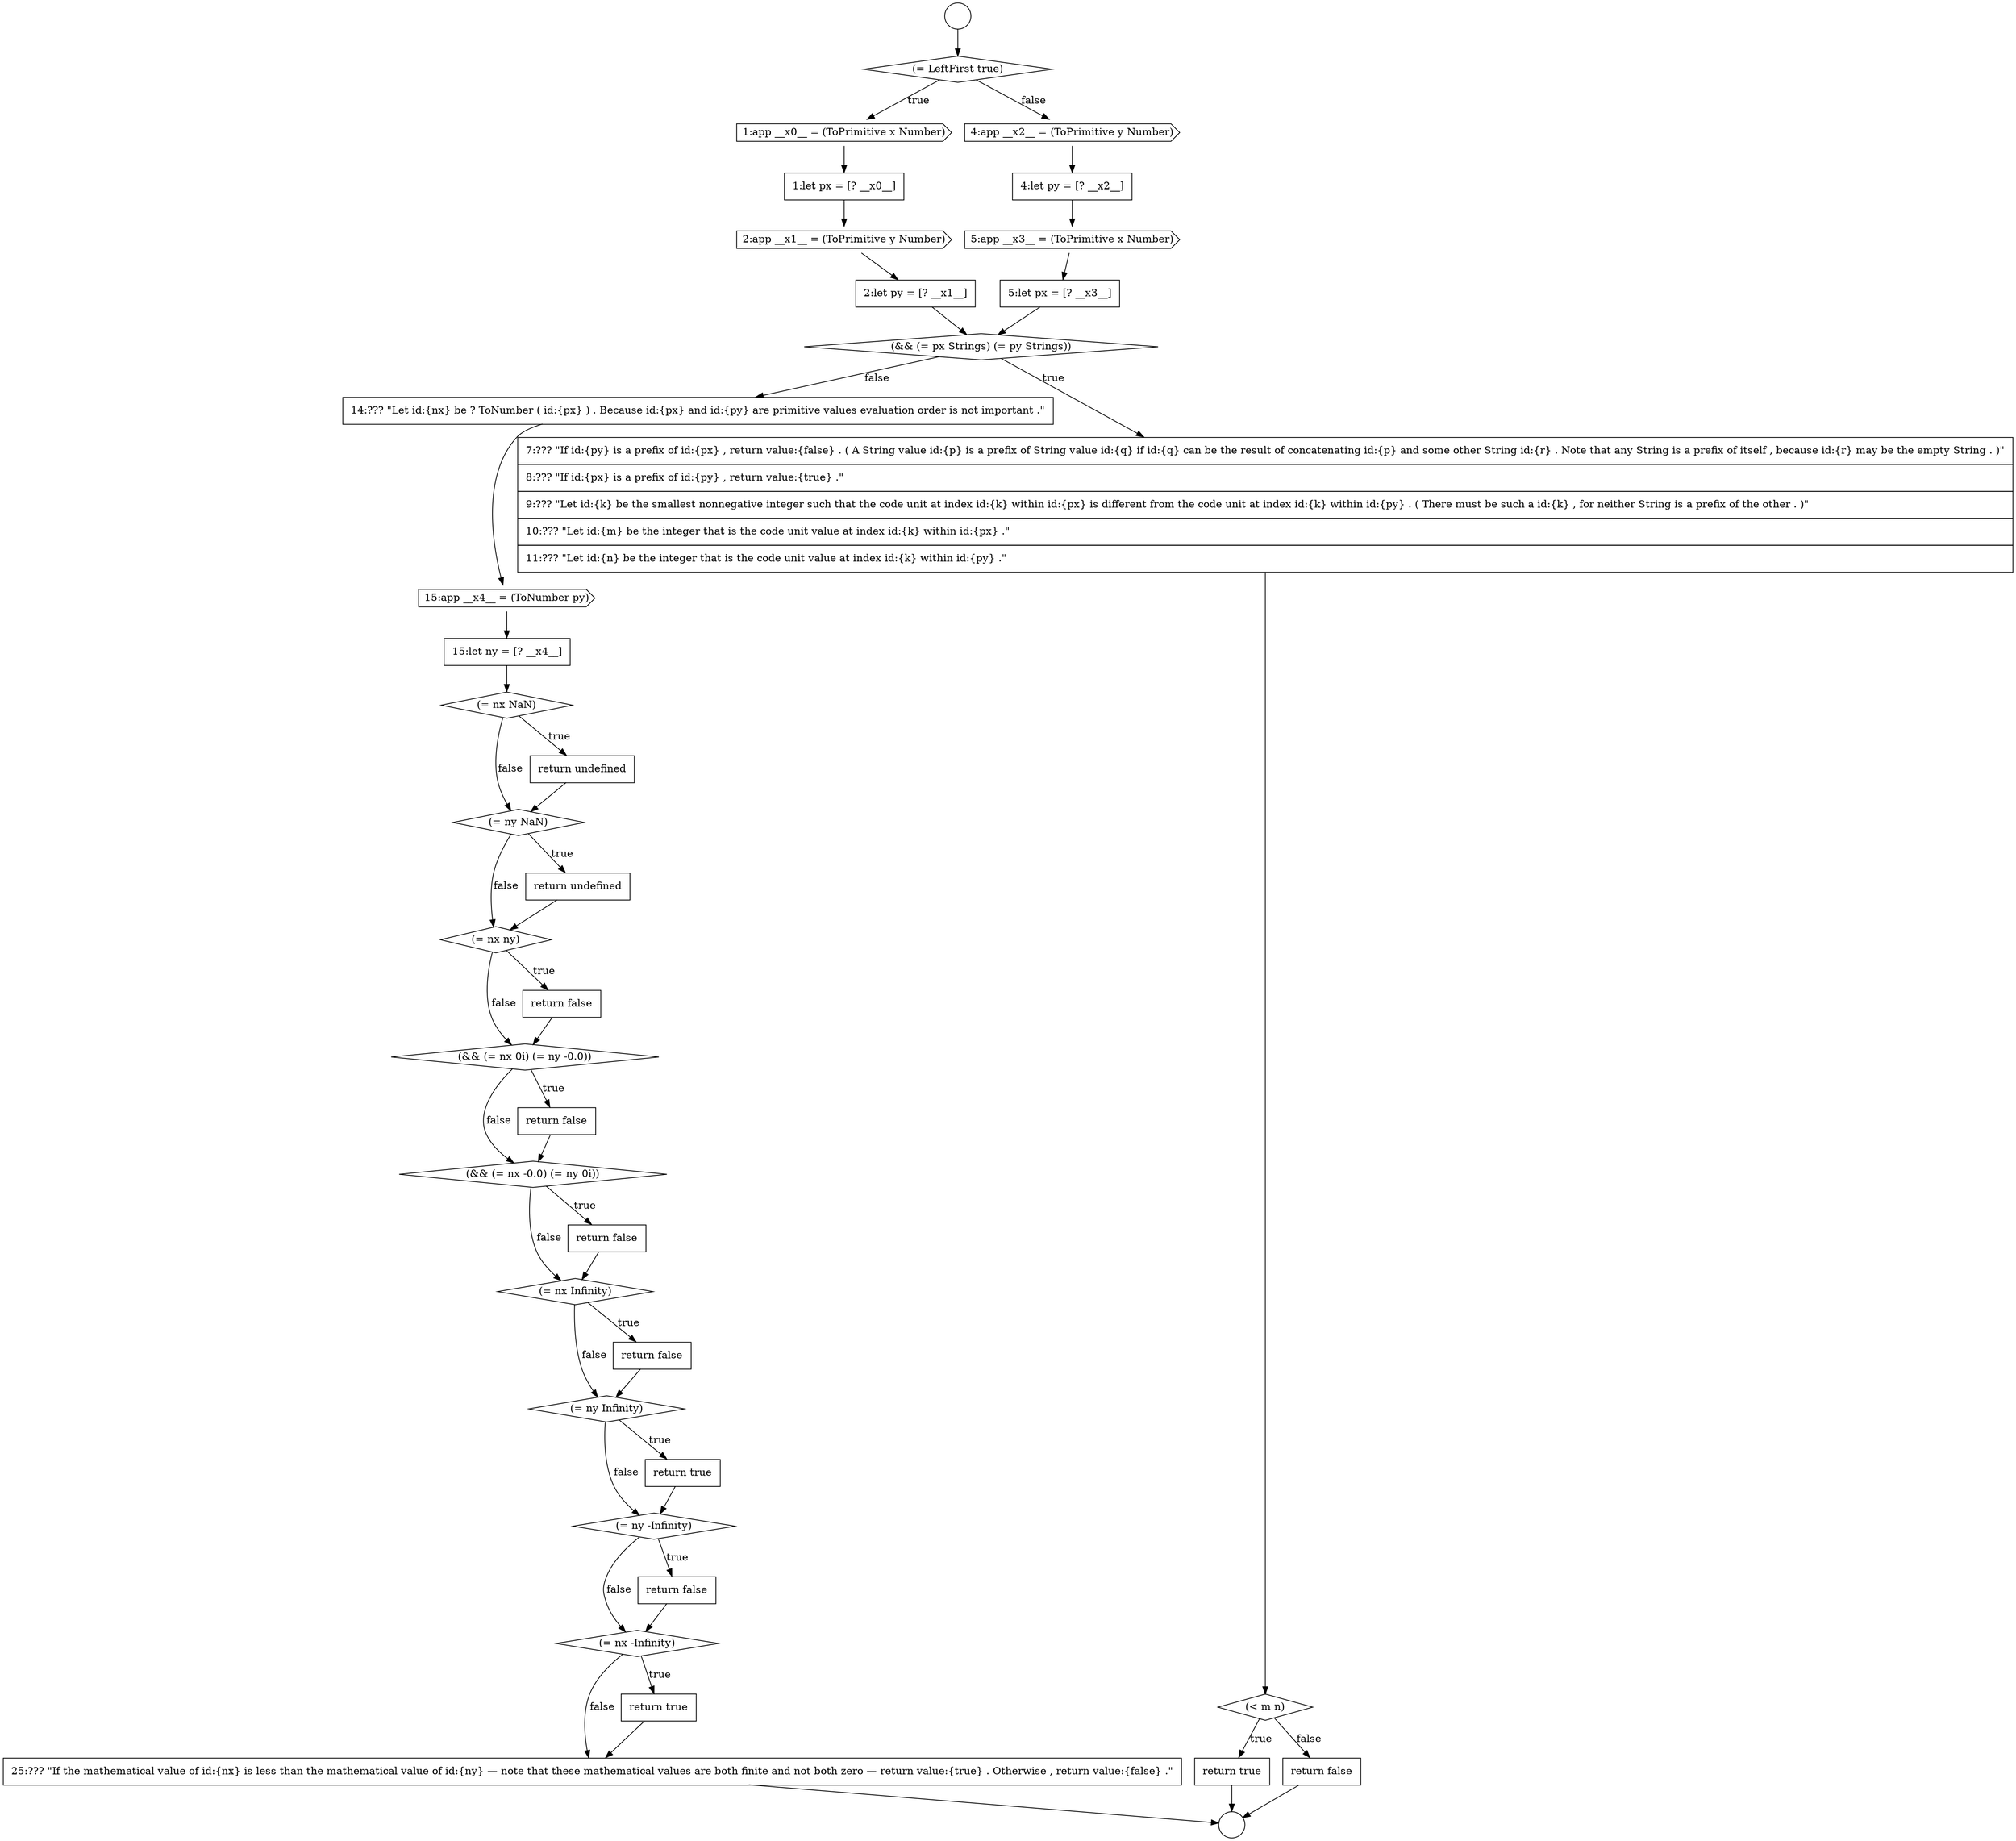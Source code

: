 digraph {
  node555 [shape=diamond, label=<<font color="black">(= ny NaN)</font>> color="black" fillcolor="white" style=filled]
  node565 [shape=diamond, label=<<font color="black">(= ny Infinity)</font>> color="black" fillcolor="white" style=filled]
  node559 [shape=diamond, label=<<font color="black">(&amp;&amp; (= nx 0i) (= ny -0.0))</font>> color="black" fillcolor="white" style=filled]
  node561 [shape=diamond, label=<<font color="black">(&amp;&amp; (= nx -0.0) (= ny 0i))</font>> color="black" fillcolor="white" style=filled]
  node569 [shape=diamond, label=<<font color="black">(= nx -Infinity)</font>> color="black" fillcolor="white" style=filled]
  node540 [shape=none, margin=0, label=<<font color="black">
    <table border="0" cellborder="1" cellspacing="0" cellpadding="10">
      <tr><td align="left">2:let py = [? __x1__]</td></tr>
    </table>
  </font>> color="black" fillcolor="white" style=filled]
  node567 [shape=diamond, label=<<font color="black">(= ny -Infinity)</font>> color="black" fillcolor="white" style=filled]
  node563 [shape=diamond, label=<<font color="black">(= nx Infinity)</font>> color="black" fillcolor="white" style=filled]
  node557 [shape=diamond, label=<<font color="black">(= nx ny)</font>> color="black" fillcolor="white" style=filled]
  node544 [shape=none, margin=0, label=<<font color="black">
    <table border="0" cellborder="1" cellspacing="0" cellpadding="10">
      <tr><td align="left">5:let px = [? __x3__]</td></tr>
    </table>
  </font>> color="black" fillcolor="white" style=filled]
  node571 [shape=none, margin=0, label=<<font color="black">
    <table border="0" cellborder="1" cellspacing="0" cellpadding="10">
      <tr><td align="left">25:??? &quot;If the mathematical value of id:{nx} is less than the mathematical value of id:{ny} &mdash; note that these mathematical values are both finite and not both zero &mdash; return value:{true} . Otherwise , return value:{false} .&quot;</td></tr>
    </table>
  </font>> color="black" fillcolor="white" style=filled]
  node564 [shape=none, margin=0, label=<<font color="black">
    <table border="0" cellborder="1" cellspacing="0" cellpadding="10">
      <tr><td align="left">return false</td></tr>
    </table>
  </font>> color="black" fillcolor="white" style=filled]
  node550 [shape=none, margin=0, label=<<font color="black">
    <table border="0" cellborder="1" cellspacing="0" cellpadding="10">
      <tr><td align="left">14:??? &quot;Let id:{nx} be ? ToNumber ( id:{px} ) . Because id:{px} and id:{py} are primitive values evaluation order is not important .&quot;</td></tr>
    </table>
  </font>> color="black" fillcolor="white" style=filled]
  node538 [shape=none, margin=0, label=<<font color="black">
    <table border="0" cellborder="1" cellspacing="0" cellpadding="10">
      <tr><td align="left">1:let px = [? __x0__]</td></tr>
    </table>
  </font>> color="black" fillcolor="white" style=filled]
  node570 [shape=none, margin=0, label=<<font color="black">
    <table border="0" cellborder="1" cellspacing="0" cellpadding="10">
      <tr><td align="left">return true</td></tr>
    </table>
  </font>> color="black" fillcolor="white" style=filled]
  node542 [shape=none, margin=0, label=<<font color="black">
    <table border="0" cellborder="1" cellspacing="0" cellpadding="10">
      <tr><td align="left">4:let py = [? __x2__]</td></tr>
    </table>
  </font>> color="black" fillcolor="white" style=filled]
  node546 [shape=none, margin=0, label=<<font color="black">
    <table border="0" cellborder="1" cellspacing="0" cellpadding="10">
      <tr><td align="left">7:??? &quot;If id:{py} is a prefix of id:{px} , return value:{false} . ( A String value id:{p} is a prefix of String value id:{q} if id:{q} can be the result of concatenating id:{p} and some other String id:{r} . Note that any String is a prefix of itself , because id:{r} may be the empty String . )&quot;</td></tr>
      <tr><td align="left">8:??? &quot;If id:{px} is a prefix of id:{py} , return value:{true} .&quot;</td></tr>
      <tr><td align="left">9:??? &quot;Let id:{k} be the smallest nonnegative integer such that the code unit at index id:{k} within id:{px} is different from the code unit at index id:{k} within id:{py} . ( There must be such a id:{k} , for neither String is a prefix of the other . )&quot;</td></tr>
      <tr><td align="left">10:??? &quot;Let id:{m} be the integer that is the code unit value at index id:{k} within id:{px} .&quot;</td></tr>
      <tr><td align="left">11:??? &quot;Let id:{n} be the integer that is the code unit value at index id:{k} within id:{py} .&quot;</td></tr>
    </table>
  </font>> color="black" fillcolor="white" style=filled]
  node534 [shape=circle label=" " color="black" fillcolor="white" style=filled]
  node566 [shape=none, margin=0, label=<<font color="black">
    <table border="0" cellborder="1" cellspacing="0" cellpadding="10">
      <tr><td align="left">return true</td></tr>
    </table>
  </font>> color="black" fillcolor="white" style=filled]
  node551 [shape=cds, label=<<font color="black">15:app __x4__ = (ToNumber py)</font>> color="black" fillcolor="white" style=filled]
  node554 [shape=none, margin=0, label=<<font color="black">
    <table border="0" cellborder="1" cellspacing="0" cellpadding="10">
      <tr><td align="left">return undefined</td></tr>
    </table>
  </font>> color="black" fillcolor="white" style=filled]
  node537 [shape=cds, label=<<font color="black">1:app __x0__ = (ToPrimitive x Number)</font>> color="black" fillcolor="white" style=filled]
  node547 [shape=diamond, label=<<font color="black">(&lt; m n)</font>> color="black" fillcolor="white" style=filled]
  node541 [shape=cds, label=<<font color="black">4:app __x2__ = (ToPrimitive y Number)</font>> color="black" fillcolor="white" style=filled]
  node558 [shape=none, margin=0, label=<<font color="black">
    <table border="0" cellborder="1" cellspacing="0" cellpadding="10">
      <tr><td align="left">return false</td></tr>
    </table>
  </font>> color="black" fillcolor="white" style=filled]
  node562 [shape=none, margin=0, label=<<font color="black">
    <table border="0" cellborder="1" cellspacing="0" cellpadding="10">
      <tr><td align="left">return false</td></tr>
    </table>
  </font>> color="black" fillcolor="white" style=filled]
  node545 [shape=diamond, label=<<font color="black">(&amp;&amp; (= px Strings) (= py Strings))</font>> color="black" fillcolor="white" style=filled]
  node552 [shape=none, margin=0, label=<<font color="black">
    <table border="0" cellborder="1" cellspacing="0" cellpadding="10">
      <tr><td align="left">15:let ny = [? __x4__]</td></tr>
    </table>
  </font>> color="black" fillcolor="white" style=filled]
  node535 [shape=circle label=" " color="black" fillcolor="white" style=filled]
  node548 [shape=none, margin=0, label=<<font color="black">
    <table border="0" cellborder="1" cellspacing="0" cellpadding="10">
      <tr><td align="left">return true</td></tr>
    </table>
  </font>> color="black" fillcolor="white" style=filled]
  node553 [shape=diamond, label=<<font color="black">(= nx NaN)</font>> color="black" fillcolor="white" style=filled]
  node556 [shape=none, margin=0, label=<<font color="black">
    <table border="0" cellborder="1" cellspacing="0" cellpadding="10">
      <tr><td align="left">return undefined</td></tr>
    </table>
  </font>> color="black" fillcolor="white" style=filled]
  node539 [shape=cds, label=<<font color="black">2:app __x1__ = (ToPrimitive y Number)</font>> color="black" fillcolor="white" style=filled]
  node568 [shape=none, margin=0, label=<<font color="black">
    <table border="0" cellborder="1" cellspacing="0" cellpadding="10">
      <tr><td align="left">return false</td></tr>
    </table>
  </font>> color="black" fillcolor="white" style=filled]
  node549 [shape=none, margin=0, label=<<font color="black">
    <table border="0" cellborder="1" cellspacing="0" cellpadding="10">
      <tr><td align="left">return false</td></tr>
    </table>
  </font>> color="black" fillcolor="white" style=filled]
  node536 [shape=diamond, label=<<font color="black">(= LeftFirst true)</font>> color="black" fillcolor="white" style=filled]
  node543 [shape=cds, label=<<font color="black">5:app __x3__ = (ToPrimitive x Number)</font>> color="black" fillcolor="white" style=filled]
  node560 [shape=none, margin=0, label=<<font color="black">
    <table border="0" cellborder="1" cellspacing="0" cellpadding="10">
      <tr><td align="left">return false</td></tr>
    </table>
  </font>> color="black" fillcolor="white" style=filled]
  node547 -> node548 [label=<<font color="black">true</font>> color="black"]
  node547 -> node549 [label=<<font color="black">false</font>> color="black"]
  node559 -> node560 [label=<<font color="black">true</font>> color="black"]
  node559 -> node561 [label=<<font color="black">false</font>> color="black"]
  node562 -> node563 [ color="black"]
  node538 -> node539 [ color="black"]
  node564 -> node565 [ color="black"]
  node536 -> node537 [label=<<font color="black">true</font>> color="black"]
  node536 -> node541 [label=<<font color="black">false</font>> color="black"]
  node558 -> node559 [ color="black"]
  node548 -> node535 [ color="black"]
  node560 -> node561 [ color="black"]
  node554 -> node555 [ color="black"]
  node570 -> node571 [ color="black"]
  node534 -> node536 [ color="black"]
  node566 -> node567 [ color="black"]
  node568 -> node569 [ color="black"]
  node555 -> node556 [label=<<font color="black">true</font>> color="black"]
  node555 -> node557 [label=<<font color="black">false</font>> color="black"]
  node544 -> node545 [ color="black"]
  node552 -> node553 [ color="black"]
  node571 -> node535 [ color="black"]
  node545 -> node546 [label=<<font color="black">true</font>> color="black"]
  node545 -> node550 [label=<<font color="black">false</font>> color="black"]
  node549 -> node535 [ color="black"]
  node567 -> node568 [label=<<font color="black">true</font>> color="black"]
  node567 -> node569 [label=<<font color="black">false</font>> color="black"]
  node540 -> node545 [ color="black"]
  node556 -> node557 [ color="black"]
  node557 -> node558 [label=<<font color="black">true</font>> color="black"]
  node557 -> node559 [label=<<font color="black">false</font>> color="black"]
  node543 -> node544 [ color="black"]
  node569 -> node570 [label=<<font color="black">true</font>> color="black"]
  node569 -> node571 [label=<<font color="black">false</font>> color="black"]
  node539 -> node540 [ color="black"]
  node561 -> node562 [label=<<font color="black">true</font>> color="black"]
  node561 -> node563 [label=<<font color="black">false</font>> color="black"]
  node537 -> node538 [ color="black"]
  node565 -> node566 [label=<<font color="black">true</font>> color="black"]
  node565 -> node567 [label=<<font color="black">false</font>> color="black"]
  node563 -> node564 [label=<<font color="black">true</font>> color="black"]
  node563 -> node565 [label=<<font color="black">false</font>> color="black"]
  node550 -> node551 [ color="black"]
  node553 -> node554 [label=<<font color="black">true</font>> color="black"]
  node553 -> node555 [label=<<font color="black">false</font>> color="black"]
  node542 -> node543 [ color="black"]
  node551 -> node552 [ color="black"]
  node546 -> node547 [ color="black"]
  node541 -> node542 [ color="black"]
}
